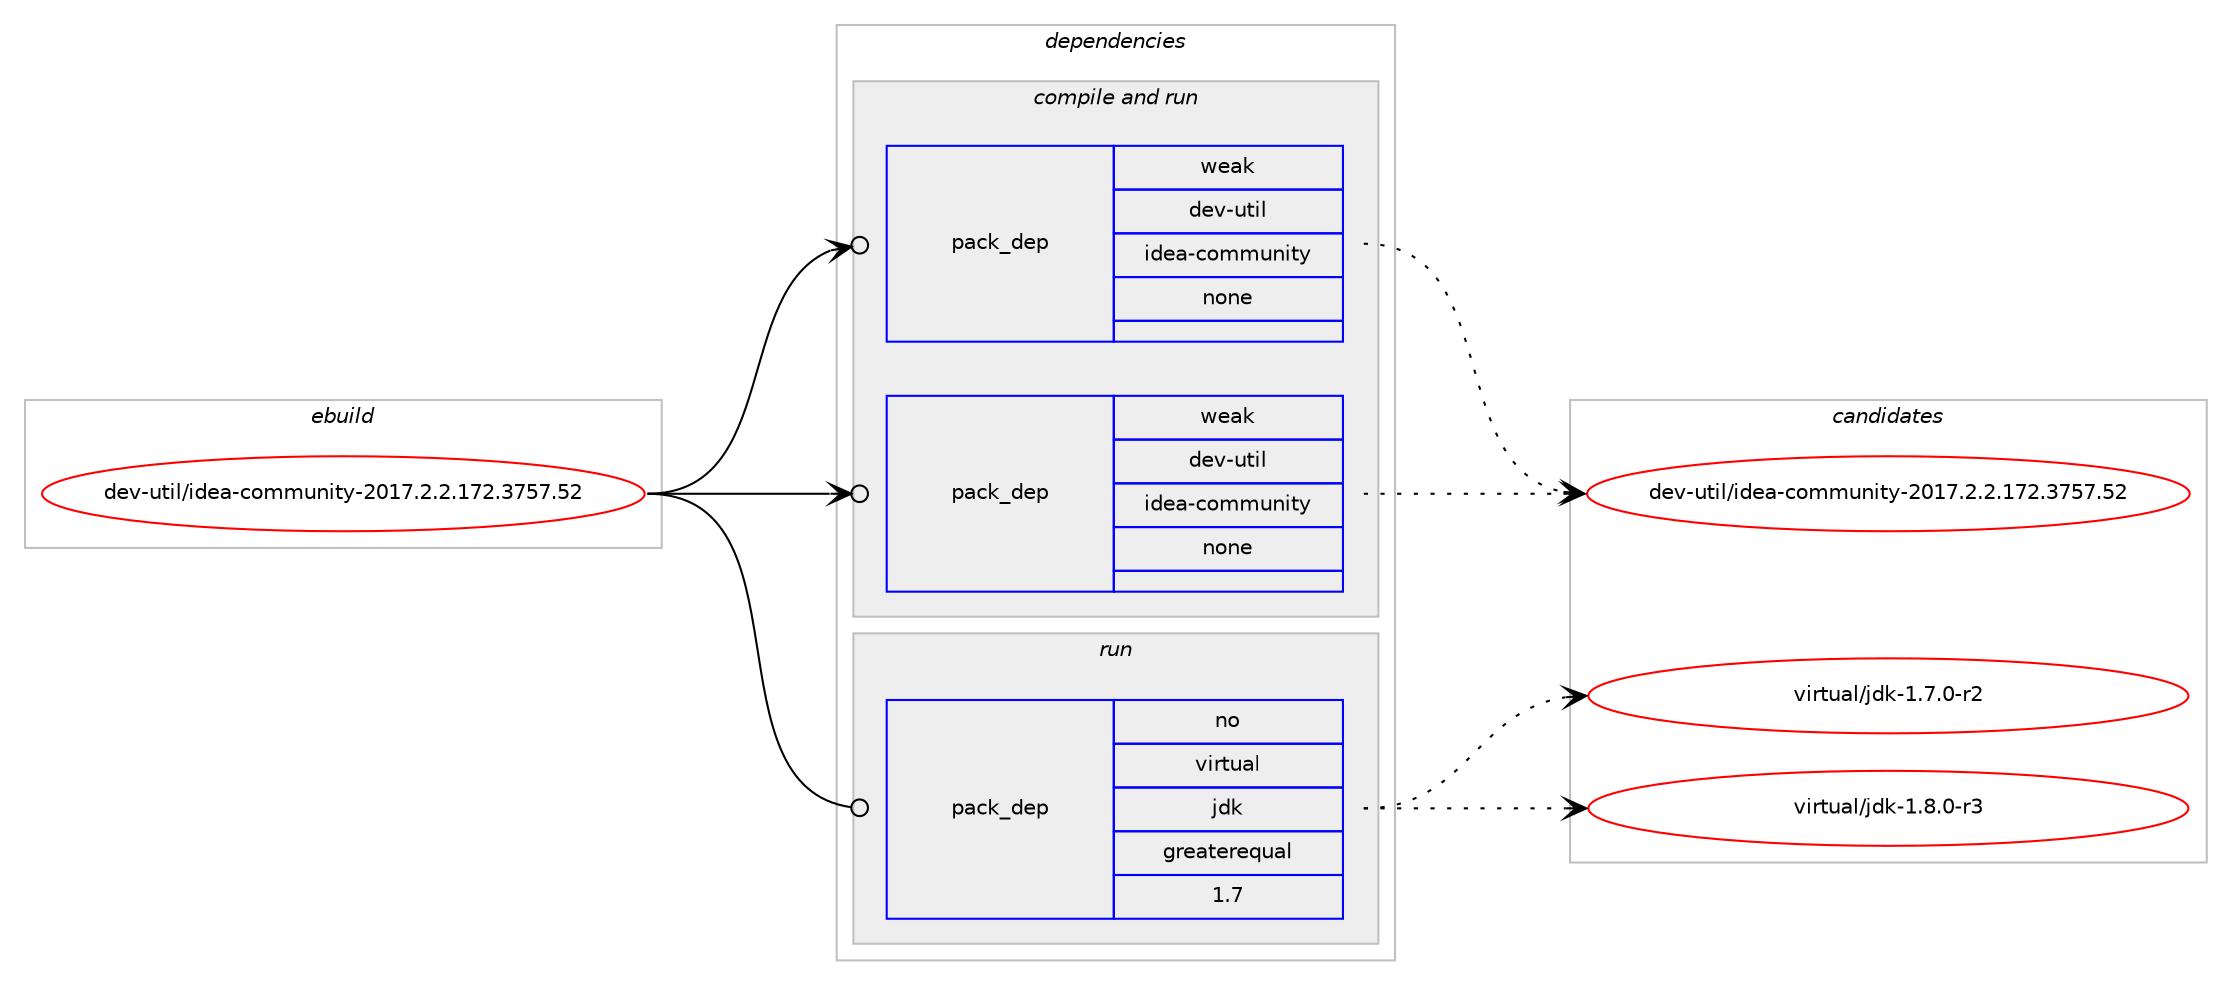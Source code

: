 digraph prolog {

# *************
# Graph options
# *************

newrank=true;
concentrate=true;
compound=true;
graph [rankdir=LR,fontname=Helvetica,fontsize=10,ranksep=1.5];#, ranksep=2.5, nodesep=0.2];
edge  [arrowhead=vee];
node  [fontname=Helvetica,fontsize=10];

# **********
# The ebuild
# **********

subgraph cluster_leftcol {
color=gray;
rank=same;
label=<<i>ebuild</i>>;
id [label="dev-util/idea-community-2017.2.2.172.3757.52", color=red, width=4, href="../dev-util/idea-community-2017.2.2.172.3757.52.svg"];
}

# ****************
# The dependencies
# ****************

subgraph cluster_midcol {
color=gray;
label=<<i>dependencies</i>>;
subgraph cluster_compile {
fillcolor="#eeeeee";
style=filled;
label=<<i>compile</i>>;
}
subgraph cluster_compileandrun {
fillcolor="#eeeeee";
style=filled;
label=<<i>compile and run</i>>;
subgraph pack203598 {
dependency286114 [label=<<TABLE BORDER="0" CELLBORDER="1" CELLSPACING="0" CELLPADDING="4" WIDTH="220"><TR><TD ROWSPAN="6" CELLPADDING="30">pack_dep</TD></TR><TR><TD WIDTH="110">weak</TD></TR><TR><TD>dev-util</TD></TR><TR><TD>idea-community</TD></TR><TR><TD>none</TD></TR><TR><TD></TD></TR></TABLE>>, shape=none, color=blue];
}
id:e -> dependency286114:w [weight=20,style="solid",arrowhead="odotvee"];
subgraph pack203599 {
dependency286115 [label=<<TABLE BORDER="0" CELLBORDER="1" CELLSPACING="0" CELLPADDING="4" WIDTH="220"><TR><TD ROWSPAN="6" CELLPADDING="30">pack_dep</TD></TR><TR><TD WIDTH="110">weak</TD></TR><TR><TD>dev-util</TD></TR><TR><TD>idea-community</TD></TR><TR><TD>none</TD></TR><TR><TD></TD></TR></TABLE>>, shape=none, color=blue];
}
id:e -> dependency286115:w [weight=20,style="solid",arrowhead="odotvee"];
}
subgraph cluster_run {
fillcolor="#eeeeee";
style=filled;
label=<<i>run</i>>;
subgraph pack203600 {
dependency286116 [label=<<TABLE BORDER="0" CELLBORDER="1" CELLSPACING="0" CELLPADDING="4" WIDTH="220"><TR><TD ROWSPAN="6" CELLPADDING="30">pack_dep</TD></TR><TR><TD WIDTH="110">no</TD></TR><TR><TD>virtual</TD></TR><TR><TD>jdk</TD></TR><TR><TD>greaterequal</TD></TR><TR><TD>1.7</TD></TR></TABLE>>, shape=none, color=blue];
}
id:e -> dependency286116:w [weight=20,style="solid",arrowhead="odot"];
}
}

# **************
# The candidates
# **************

subgraph cluster_choices {
rank=same;
color=gray;
label=<<i>candidates</i>>;

subgraph choice203598 {
color=black;
nodesep=1;
choice1001011184511711610510847105100101974599111109109117110105116121455048495546504650464955504651555355465350 [label="dev-util/idea-community-2017.2.2.172.3757.52", color=red, width=4,href="../dev-util/idea-community-2017.2.2.172.3757.52.svg"];
dependency286114:e -> choice1001011184511711610510847105100101974599111109109117110105116121455048495546504650464955504651555355465350:w [style=dotted,weight="100"];
}
subgraph choice203599 {
color=black;
nodesep=1;
choice1001011184511711610510847105100101974599111109109117110105116121455048495546504650464955504651555355465350 [label="dev-util/idea-community-2017.2.2.172.3757.52", color=red, width=4,href="../dev-util/idea-community-2017.2.2.172.3757.52.svg"];
dependency286115:e -> choice1001011184511711610510847105100101974599111109109117110105116121455048495546504650464955504651555355465350:w [style=dotted,weight="100"];
}
subgraph choice203600 {
color=black;
nodesep=1;
choice11810511411611797108471061001074549465546484511450 [label="virtual/jdk-1.7.0-r2", color=red, width=4,href="../virtual/jdk-1.7.0-r2.svg"];
choice11810511411611797108471061001074549465646484511451 [label="virtual/jdk-1.8.0-r3", color=red, width=4,href="../virtual/jdk-1.8.0-r3.svg"];
dependency286116:e -> choice11810511411611797108471061001074549465546484511450:w [style=dotted,weight="100"];
dependency286116:e -> choice11810511411611797108471061001074549465646484511451:w [style=dotted,weight="100"];
}
}

}

